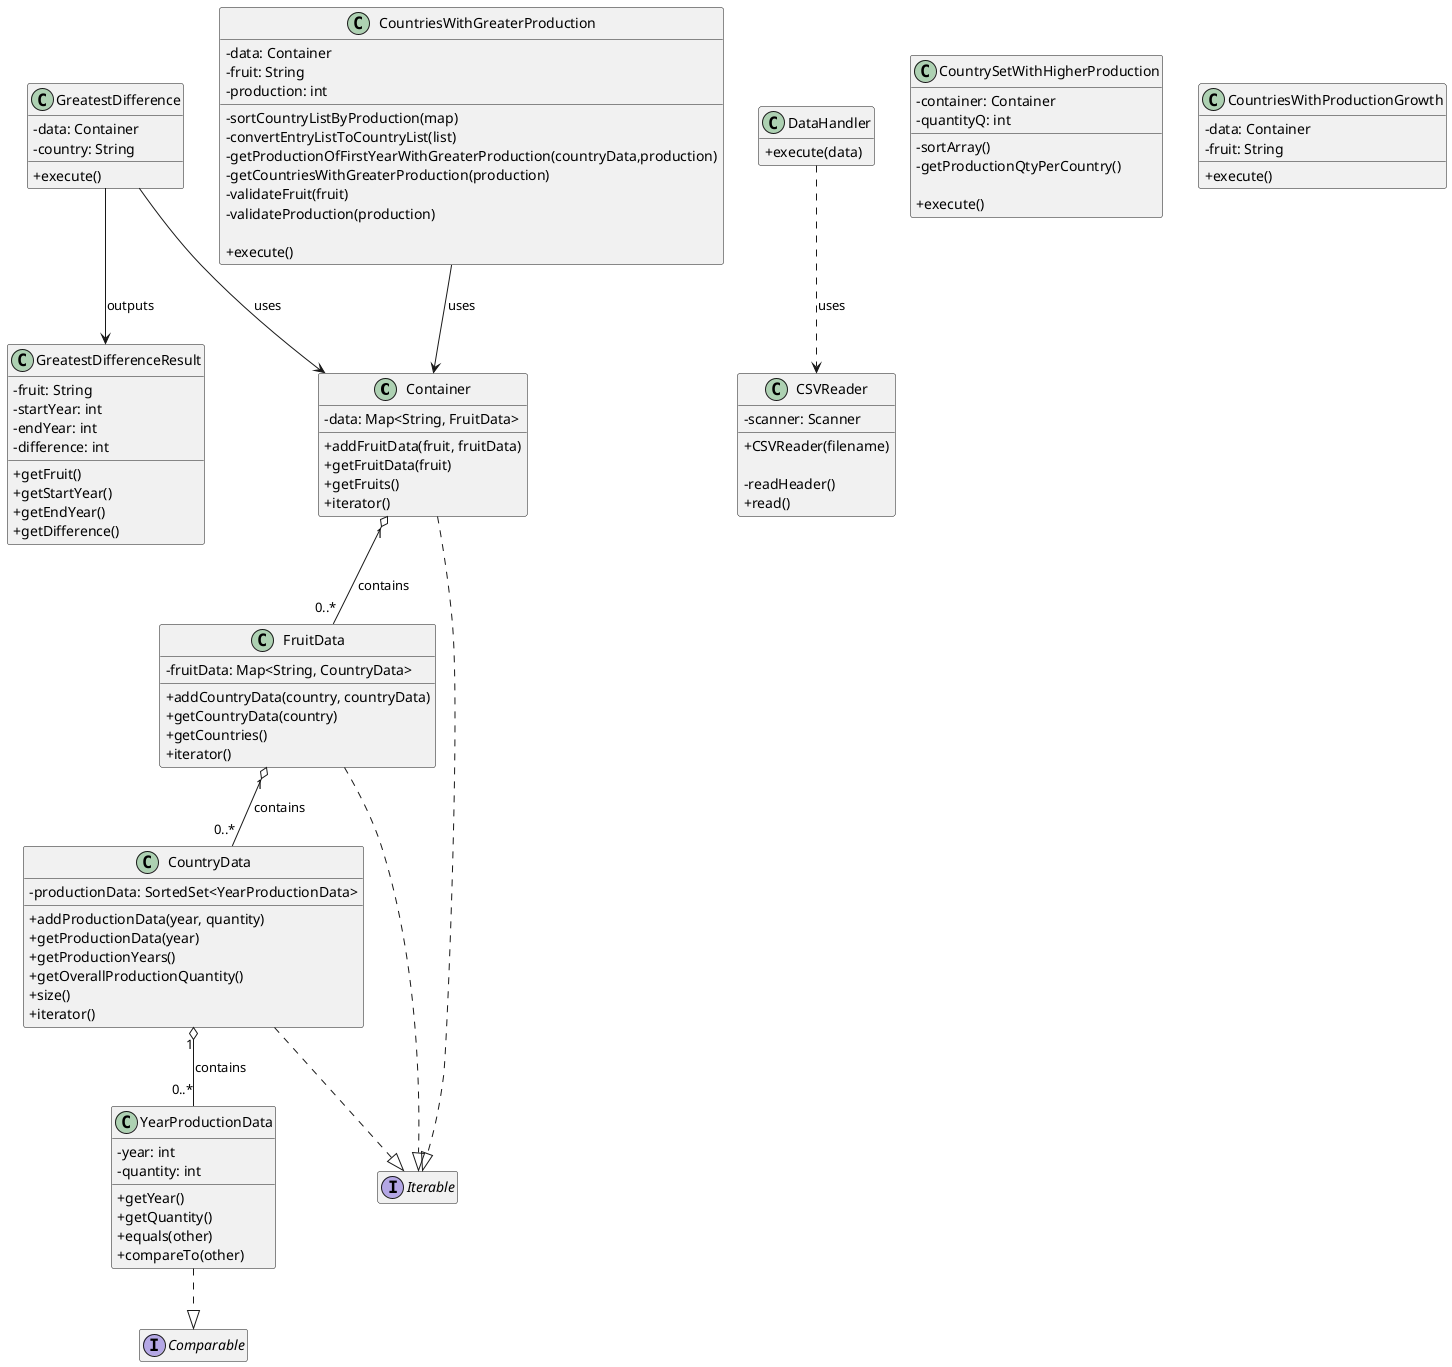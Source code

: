 @startuml CD_COMPLETE

skinparam classAttributeIconSize 0
hide empty members

class Container {
  -data: Map<String, FruitData>

  +addFruitData(fruit, fruitData)
  +getFruitData(fruit)
  +getFruits()
  +iterator()
}

class FruitData {
  -fruitData: Map<String, CountryData>

  +addCountryData(country, countryData)
  +getCountryData(country)
  +getCountries()
  +iterator()
}

class CountryData {
  -productionData: SortedSet<YearProductionData>

  +addProductionData(year, quantity)
  +getProductionData(year)
  +getProductionYears()
  +getOverallProductionQuantity()
  +size()
  +iterator()
}

class YearProductionData {
  -year: int
  -quantity: int

  +getYear()
  +getQuantity()
  +equals(other)
  +compareTo(other)
}

class GreatestDifferenceResult {
  - fruit: String
  - startYear: int
  - endYear: int
  - difference: int

  +getFruit()
  +getStartYear()
  +getEndYear()
  +getDifference()
}

class CSVReader {
  -scanner: Scanner

  + CSVReader(filename)

  - readHeader()
  + read()
}

class GreatestDifference {
  -data: Container
  -country: String

  +execute()
}

class DataHandler {
  +execute(data)
}

class CountrySetWithHigherProduction {
  -container: Container
  - quantityQ: int

  -sortArray()
  -getProductionQtyPerCountry()

  +execute()
}

class CountriesWithProductionGrowth {
  -data: Container
  -fruit: String

  +execute()
}

class CountriesWithGreaterProduction {
  -data: Container
  -fruit: String
  -production: int

  -sortCountryListByProduction(map)
  -convertEntryListToCountryList(list)
  -getProductionOfFirstYearWithGreaterProduction(countryData,production)
  -getCountriesWithGreaterProduction(production)
  -validateFruit(fruit)
  -validateProduction(production)

  +execute()
}

interface Iterable

interface Comparable

Container "1" o-- "0..*" FruitData : contains

FruitData "1" o-- "0..*" CountryData : contains

CountryData "1" o-- "0..*" YearProductionData : contains

YearProductionData ..|> Comparable

CountryData ..|> Iterable

FruitData ..|> Iterable

Container ..|> Iterable

GreatestDifference --> Container : uses
GreatestDifference --> GreatestDifferenceResult : outputs

DataHandler ..> CSVReader : uses

CountriesWithGreaterProduction --> Container : uses

@enduml
